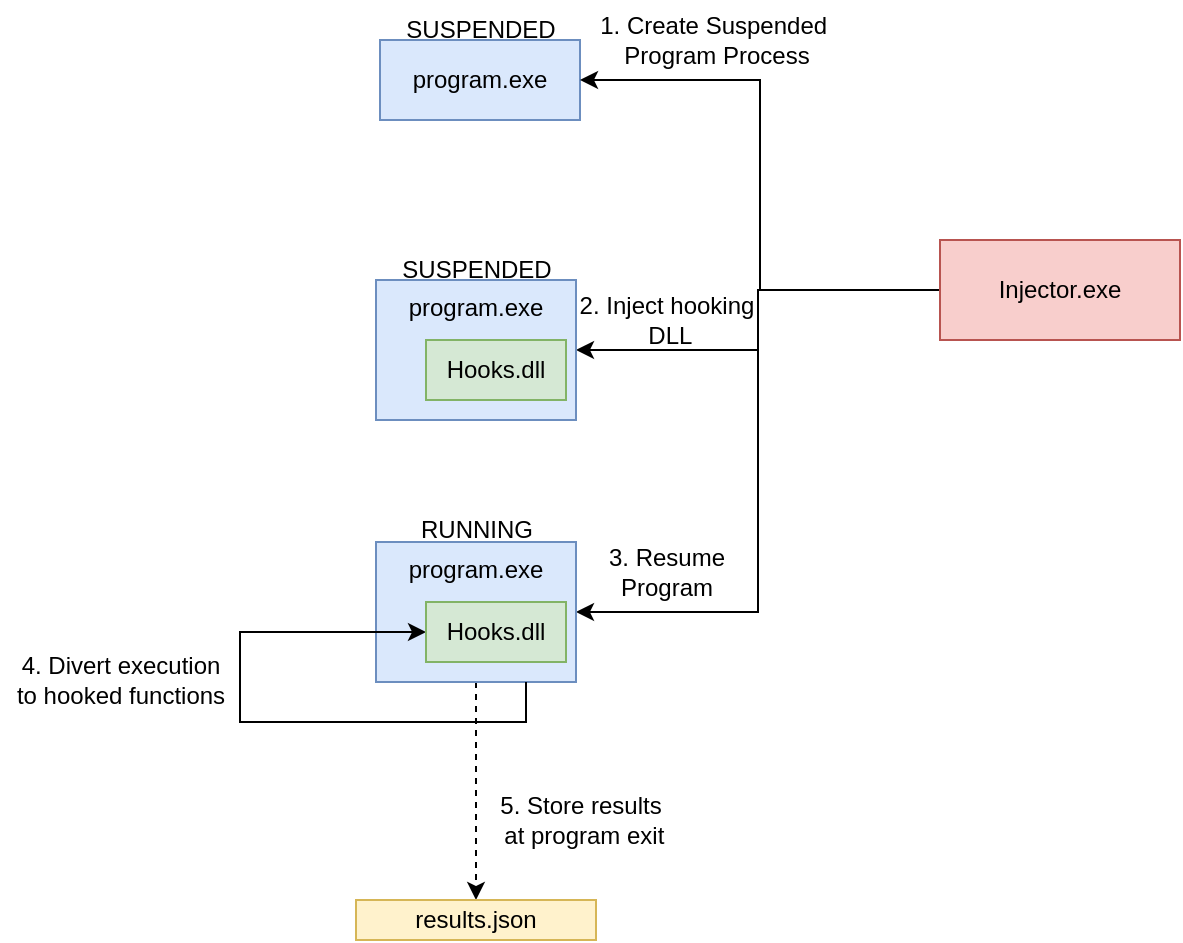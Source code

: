 <mxfile version="26.0.6">
  <diagram name="Σελίδα-1" id="fMwURN8pj3Gbf9gbPCXN">
    <mxGraphModel dx="1313" dy="698" grid="1" gridSize="10" guides="1" tooltips="1" connect="1" arrows="1" fold="1" page="1" pageScale="1" pageWidth="827" pageHeight="1169" math="0" shadow="0">
      <root>
        <mxCell id="0" />
        <mxCell id="1" parent="0" />
        <mxCell id="tmOuA8An_8UpXDJVzkR6-1" value="program.exe" style="rounded=0;whiteSpace=wrap;html=1;fillColor=#dae8fc;strokeColor=#6c8ebf;" vertex="1" parent="1">
          <mxGeometry x="280" y="80" width="100" height="40" as="geometry" />
        </mxCell>
        <mxCell id="tmOuA8An_8UpXDJVzkR6-6" style="edgeStyle=orthogonalEdgeStyle;rounded=0;orthogonalLoop=1;jettySize=auto;html=1;exitX=0;exitY=0.5;exitDx=0;exitDy=0;entryX=1;entryY=0.5;entryDx=0;entryDy=0;" edge="1" parent="1" source="tmOuA8An_8UpXDJVzkR6-3" target="tmOuA8An_8UpXDJVzkR6-1">
          <mxGeometry relative="1" as="geometry">
            <Array as="points">
              <mxPoint x="470" y="205" />
              <mxPoint x="470" y="100" />
            </Array>
          </mxGeometry>
        </mxCell>
        <mxCell id="tmOuA8An_8UpXDJVzkR6-10" style="edgeStyle=orthogonalEdgeStyle;rounded=0;orthogonalLoop=1;jettySize=auto;html=1;exitX=0;exitY=0.5;exitDx=0;exitDy=0;entryX=1;entryY=0.5;entryDx=0;entryDy=0;" edge="1" parent="1" source="tmOuA8An_8UpXDJVzkR6-3" target="tmOuA8An_8UpXDJVzkR6-8">
          <mxGeometry relative="1" as="geometry" />
        </mxCell>
        <mxCell id="tmOuA8An_8UpXDJVzkR6-16" style="edgeStyle=orthogonalEdgeStyle;rounded=0;orthogonalLoop=1;jettySize=auto;html=1;exitX=0;exitY=0.5;exitDx=0;exitDy=0;entryX=1;entryY=0.5;entryDx=0;entryDy=0;" edge="1" parent="1" source="tmOuA8An_8UpXDJVzkR6-3" target="tmOuA8An_8UpXDJVzkR6-14">
          <mxGeometry relative="1" as="geometry" />
        </mxCell>
        <mxCell id="tmOuA8An_8UpXDJVzkR6-3" value="Injector.exe" style="rounded=0;whiteSpace=wrap;html=1;fillColor=#f8cecc;strokeColor=#b85450;" vertex="1" parent="1">
          <mxGeometry x="560" y="180" width="120" height="50" as="geometry" />
        </mxCell>
        <mxCell id="tmOuA8An_8UpXDJVzkR6-8" value="&lt;div&gt;program.exe&lt;/div&gt;&lt;div&gt;&lt;br&gt;&lt;/div&gt;&lt;div&gt;&lt;br&gt;&lt;/div&gt;&lt;div&gt;&lt;br&gt;&lt;/div&gt;" style="rounded=0;whiteSpace=wrap;html=1;fillColor=#dae8fc;strokeColor=#6c8ebf;" vertex="1" parent="1">
          <mxGeometry x="278" y="200" width="100" height="70" as="geometry" />
        </mxCell>
        <mxCell id="tmOuA8An_8UpXDJVzkR6-4" value="Hooks.dll" style="rounded=0;whiteSpace=wrap;html=1;fillColor=#d5e8d4;strokeColor=#82b366;" vertex="1" parent="1">
          <mxGeometry x="303" y="230" width="70" height="30" as="geometry" />
        </mxCell>
        <mxCell id="tmOuA8An_8UpXDJVzkR6-11" value="SUSPENDED" style="text;html=1;align=center;verticalAlign=middle;resizable=0;points=[];autosize=1;strokeColor=none;fillColor=none;" vertex="1" parent="1">
          <mxGeometry x="280" y="60" width="100" height="30" as="geometry" />
        </mxCell>
        <mxCell id="tmOuA8An_8UpXDJVzkR6-12" value="SUSPENDED" style="text;html=1;align=center;verticalAlign=middle;resizable=0;points=[];autosize=1;strokeColor=none;fillColor=none;" vertex="1" parent="1">
          <mxGeometry x="278" y="180" width="100" height="30" as="geometry" />
        </mxCell>
        <mxCell id="tmOuA8An_8UpXDJVzkR6-13" value="RUNNING" style="text;html=1;align=center;verticalAlign=middle;resizable=0;points=[];autosize=1;strokeColor=none;fillColor=none;" vertex="1" parent="1">
          <mxGeometry x="288" y="310" width="80" height="30" as="geometry" />
        </mxCell>
        <mxCell id="tmOuA8An_8UpXDJVzkR6-26" style="edgeStyle=orthogonalEdgeStyle;rounded=0;orthogonalLoop=1;jettySize=auto;html=1;exitX=0.5;exitY=1;exitDx=0;exitDy=0;entryX=0.5;entryY=0;entryDx=0;entryDy=0;dashed=1;" edge="1" parent="1" source="tmOuA8An_8UpXDJVzkR6-14" target="tmOuA8An_8UpXDJVzkR6-22">
          <mxGeometry relative="1" as="geometry" />
        </mxCell>
        <mxCell id="tmOuA8An_8UpXDJVzkR6-14" value="&lt;div&gt;program.exe&lt;/div&gt;&lt;div&gt;&lt;br&gt;&lt;/div&gt;&lt;div&gt;&lt;br&gt;&lt;/div&gt;&lt;div&gt;&lt;br&gt;&lt;/div&gt;" style="rounded=0;whiteSpace=wrap;html=1;fillColor=#dae8fc;strokeColor=#6c8ebf;" vertex="1" parent="1">
          <mxGeometry x="278" y="331" width="100" height="70" as="geometry" />
        </mxCell>
        <mxCell id="tmOuA8An_8UpXDJVzkR6-25" style="edgeStyle=orthogonalEdgeStyle;rounded=0;orthogonalLoop=1;jettySize=auto;html=1;exitX=0.75;exitY=1;exitDx=0;exitDy=0;entryX=0;entryY=0.5;entryDx=0;entryDy=0;" edge="1" parent="1" source="tmOuA8An_8UpXDJVzkR6-14" target="tmOuA8An_8UpXDJVzkR6-15">
          <mxGeometry relative="1" as="geometry">
            <Array as="points">
              <mxPoint x="353" y="421" />
              <mxPoint x="210" y="421" />
              <mxPoint x="210" y="376" />
            </Array>
          </mxGeometry>
        </mxCell>
        <mxCell id="tmOuA8An_8UpXDJVzkR6-15" value="Hooks.dll" style="rounded=0;whiteSpace=wrap;html=1;fillColor=#d5e8d4;strokeColor=#82b366;" vertex="1" parent="1">
          <mxGeometry x="303" y="361" width="70" height="30" as="geometry" />
        </mxCell>
        <mxCell id="tmOuA8An_8UpXDJVzkR6-22" value="&lt;div&gt;results.json&lt;/div&gt;" style="rounded=0;whiteSpace=wrap;html=1;fillColor=#fff2cc;strokeColor=#d6b656;" vertex="1" parent="1">
          <mxGeometry x="268" y="510" width="120" height="20" as="geometry" />
        </mxCell>
        <mxCell id="tmOuA8An_8UpXDJVzkR6-27" value="&lt;div&gt;1. Create Suspended&amp;nbsp;&lt;/div&gt;&lt;div&gt;Program Process&lt;/div&gt;" style="text;html=1;align=center;verticalAlign=middle;resizable=0;points=[];autosize=1;strokeColor=none;fillColor=none;" vertex="1" parent="1">
          <mxGeometry x="378" y="60" width="140" height="40" as="geometry" />
        </mxCell>
        <mxCell id="tmOuA8An_8UpXDJVzkR6-28" value="&lt;div&gt;2. Inject hooking&lt;/div&gt;&lt;div&gt;&amp;nbsp;DLL&lt;/div&gt;" style="text;html=1;align=center;verticalAlign=middle;resizable=0;points=[];autosize=1;strokeColor=none;fillColor=none;" vertex="1" parent="1">
          <mxGeometry x="368" y="200" width="110" height="40" as="geometry" />
        </mxCell>
        <mxCell id="tmOuA8An_8UpXDJVzkR6-29" value="&lt;div&gt;3. Resume&lt;/div&gt;&lt;div&gt;Program&lt;br&gt;&lt;/div&gt;" style="text;html=1;align=center;verticalAlign=middle;resizable=0;points=[];autosize=1;strokeColor=none;fillColor=none;" vertex="1" parent="1">
          <mxGeometry x="383" y="326" width="80" height="40" as="geometry" />
        </mxCell>
        <mxCell id="tmOuA8An_8UpXDJVzkR6-30" value="4. Divert execution &lt;br&gt;to hooked functions" style="text;html=1;align=center;verticalAlign=middle;resizable=0;points=[];autosize=1;strokeColor=none;fillColor=none;" vertex="1" parent="1">
          <mxGeometry x="90" y="380" width="120" height="40" as="geometry" />
        </mxCell>
        <mxCell id="tmOuA8An_8UpXDJVzkR6-31" value="&lt;div&gt;5. Store results&lt;/div&gt;&lt;div&gt;&amp;nbsp;at program exit&lt;/div&gt;" style="text;html=1;align=center;verticalAlign=middle;resizable=0;points=[];autosize=1;strokeColor=none;fillColor=none;" vertex="1" parent="1">
          <mxGeometry x="330" y="450" width="100" height="40" as="geometry" />
        </mxCell>
      </root>
    </mxGraphModel>
  </diagram>
</mxfile>
